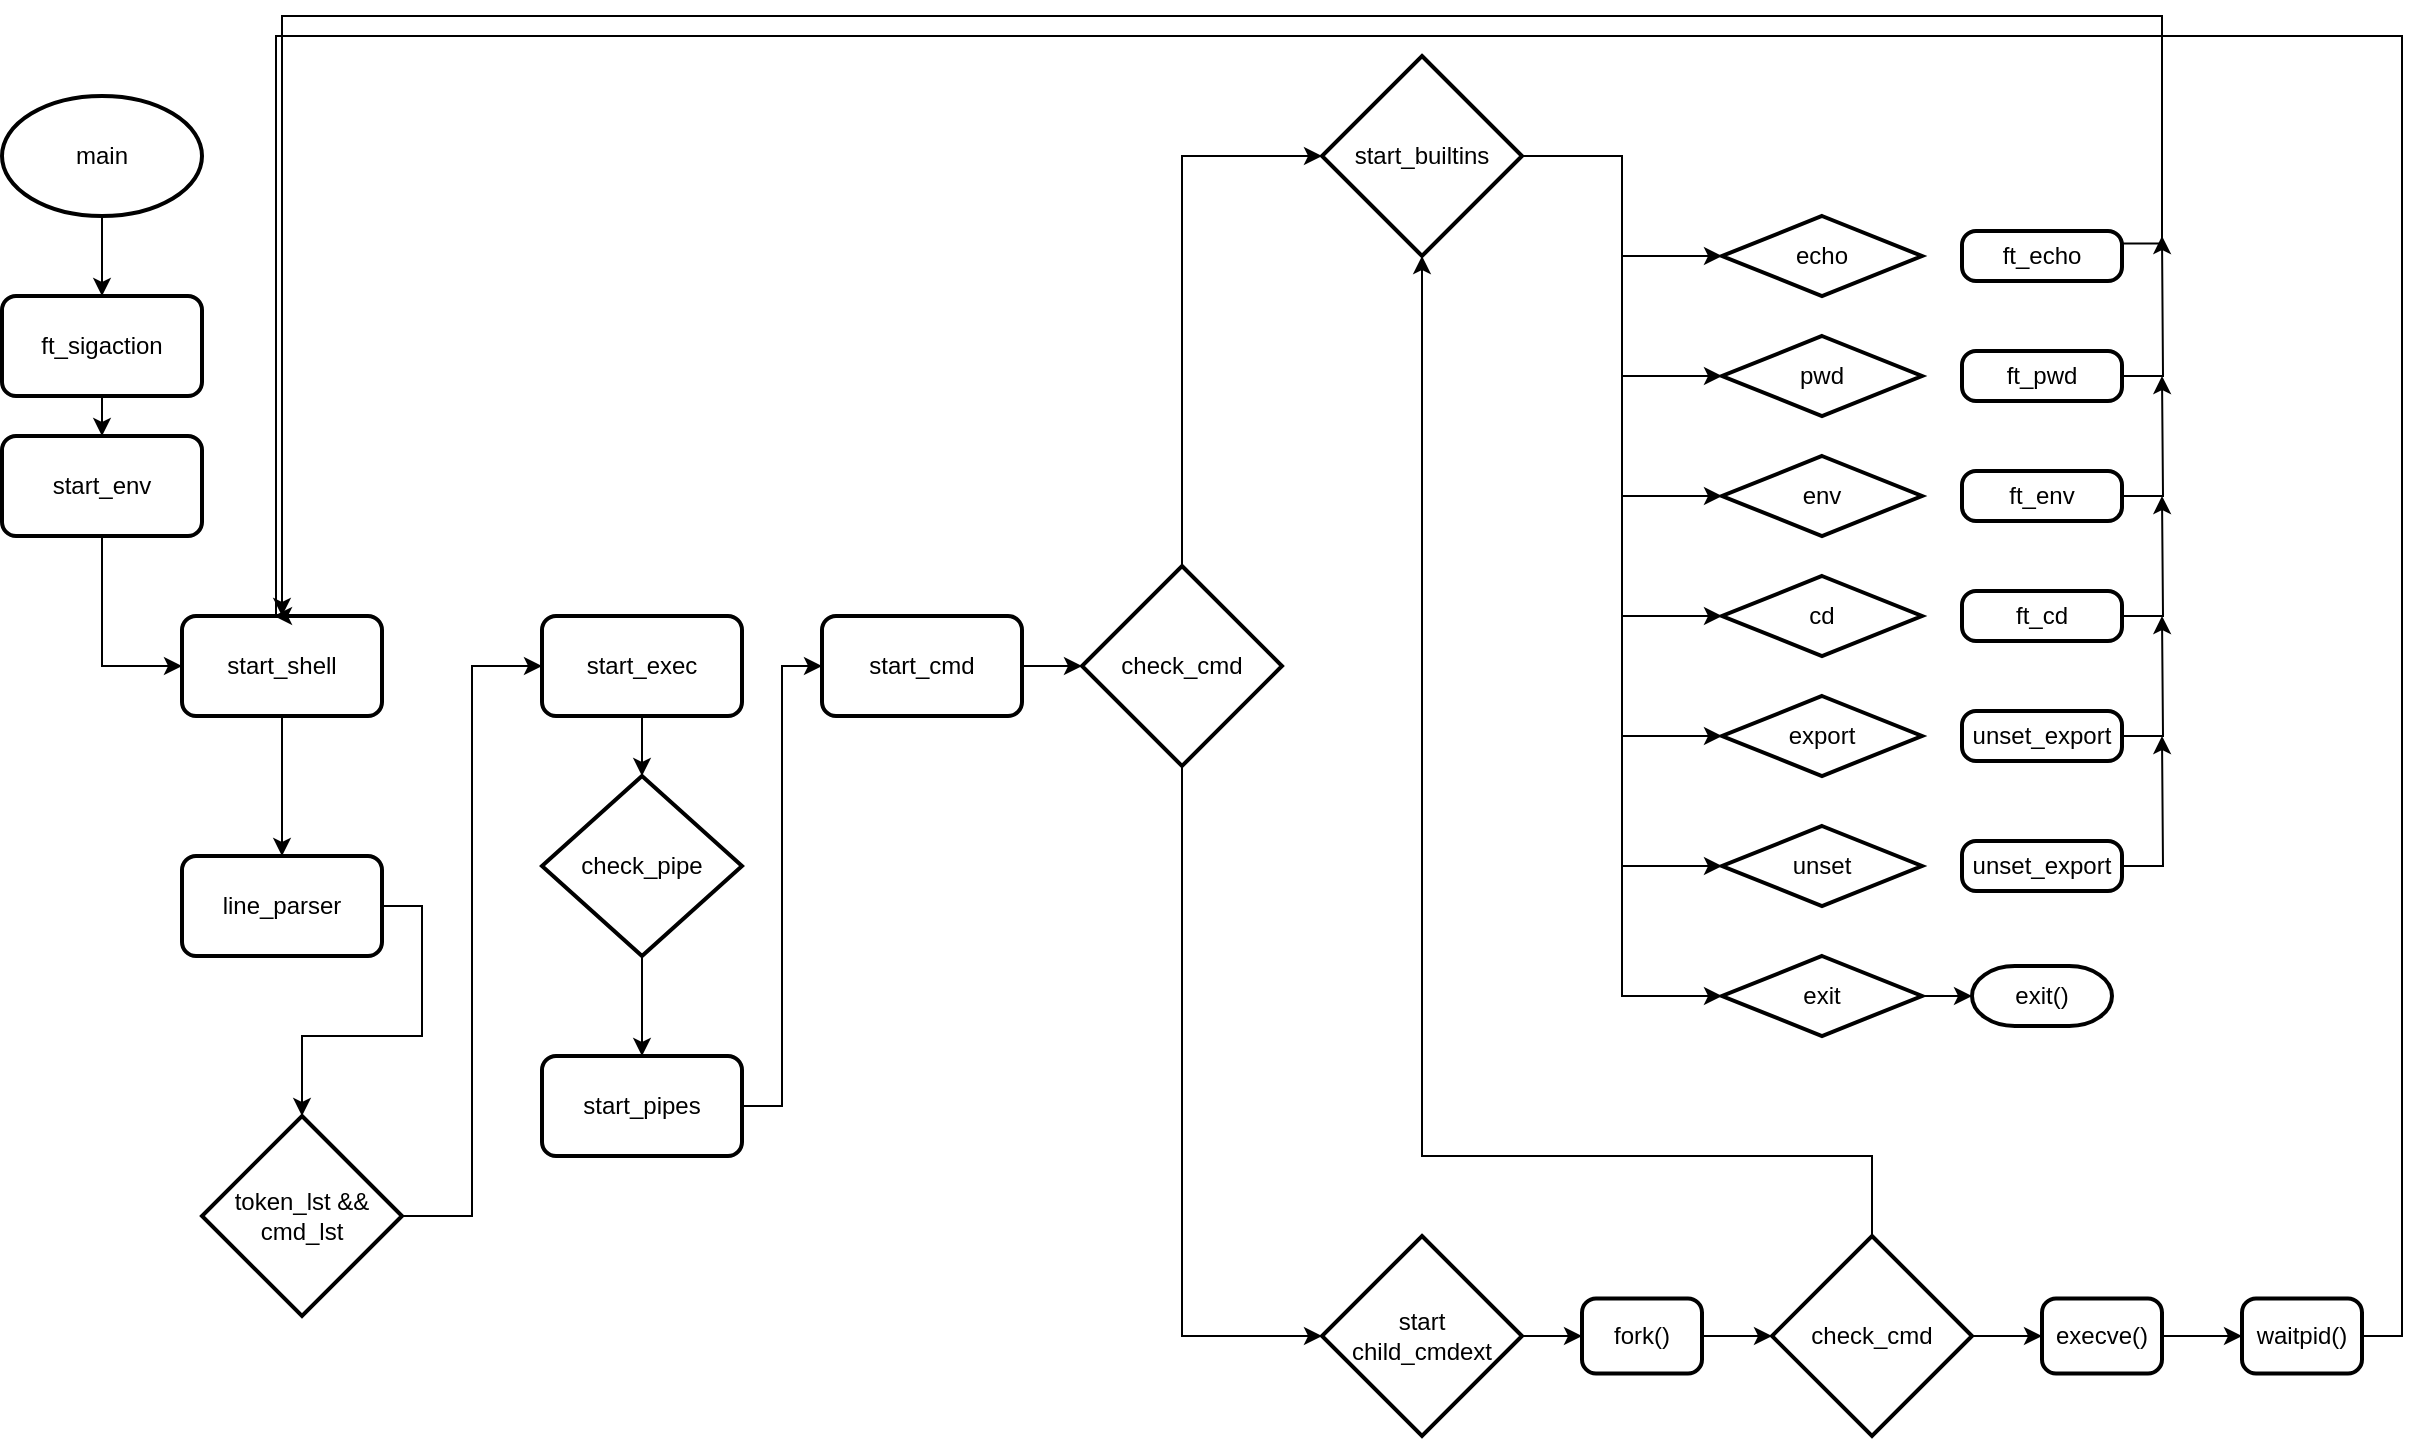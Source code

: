 <mxfile version="21.2.7" type="github">
  <diagram name="Página-1" id="pW3g8RfUsUve2e5VPUbd">
    <mxGraphModel dx="837" dy="1192" grid="1" gridSize="10" guides="1" tooltips="1" connect="1" arrows="1" fold="1" page="1" pageScale="1" pageWidth="1400" pageHeight="850" math="0" shadow="0">
      <root>
        <mxCell id="0" />
        <mxCell id="1" parent="0" />
        <mxCell id="eYnnE1rHSoS4j533D0Aq-7" style="edgeStyle=orthogonalEdgeStyle;rounded=0;orthogonalLoop=1;jettySize=auto;html=1;entryX=0.5;entryY=0;entryDx=0;entryDy=0;" edge="1" parent="1" source="eYnnE1rHSoS4j533D0Aq-2" target="eYnnE1rHSoS4j533D0Aq-6">
          <mxGeometry relative="1" as="geometry" />
        </mxCell>
        <mxCell id="eYnnE1rHSoS4j533D0Aq-2" value="main" style="strokeWidth=2;html=1;shape=mxgraph.flowchart.start_1;whiteSpace=wrap;" vertex="1" parent="1">
          <mxGeometry x="60" y="60" width="100" height="60" as="geometry" />
        </mxCell>
        <mxCell id="eYnnE1rHSoS4j533D0Aq-14" style="edgeStyle=orthogonalEdgeStyle;rounded=0;orthogonalLoop=1;jettySize=auto;html=1;exitX=1;exitY=0.5;exitDx=0;exitDy=0;entryX=0.5;entryY=0;entryDx=0;entryDy=0;entryPerimeter=0;" edge="1" parent="1" source="eYnnE1rHSoS4j533D0Aq-3" target="eYnnE1rHSoS4j533D0Aq-13">
          <mxGeometry relative="1" as="geometry">
            <mxPoint x="210" y="560" as="targetPoint" />
          </mxGeometry>
        </mxCell>
        <mxCell id="eYnnE1rHSoS4j533D0Aq-3" value="line_parser" style="rounded=1;whiteSpace=wrap;html=1;absoluteArcSize=1;arcSize=14;strokeWidth=2;" vertex="1" parent="1">
          <mxGeometry x="150" y="440" width="100" height="50" as="geometry" />
        </mxCell>
        <mxCell id="eYnnE1rHSoS4j533D0Aq-9" style="edgeStyle=orthogonalEdgeStyle;rounded=0;orthogonalLoop=1;jettySize=auto;html=1;exitX=0.5;exitY=1;exitDx=0;exitDy=0;entryX=0;entryY=0.5;entryDx=0;entryDy=0;" edge="1" parent="1" source="eYnnE1rHSoS4j533D0Aq-4" target="eYnnE1rHSoS4j533D0Aq-5">
          <mxGeometry relative="1" as="geometry" />
        </mxCell>
        <mxCell id="eYnnE1rHSoS4j533D0Aq-4" value="start_env" style="rounded=1;whiteSpace=wrap;html=1;absoluteArcSize=1;arcSize=14;strokeWidth=2;" vertex="1" parent="1">
          <mxGeometry x="60" y="230" width="100" height="50" as="geometry" />
        </mxCell>
        <mxCell id="eYnnE1rHSoS4j533D0Aq-29" style="edgeStyle=orthogonalEdgeStyle;rounded=0;orthogonalLoop=1;jettySize=auto;html=1;exitX=0.5;exitY=1;exitDx=0;exitDy=0;entryX=0.5;entryY=0;entryDx=0;entryDy=0;" edge="1" parent="1" source="eYnnE1rHSoS4j533D0Aq-5" target="eYnnE1rHSoS4j533D0Aq-3">
          <mxGeometry relative="1" as="geometry" />
        </mxCell>
        <mxCell id="eYnnE1rHSoS4j533D0Aq-5" value="start_shell" style="rounded=1;whiteSpace=wrap;html=1;absoluteArcSize=1;arcSize=14;strokeWidth=2;" vertex="1" parent="1">
          <mxGeometry x="150" y="320" width="100" height="50" as="geometry" />
        </mxCell>
        <mxCell id="eYnnE1rHSoS4j533D0Aq-8" style="edgeStyle=orthogonalEdgeStyle;rounded=0;orthogonalLoop=1;jettySize=auto;html=1;exitX=0.5;exitY=1;exitDx=0;exitDy=0;entryX=0.5;entryY=0;entryDx=0;entryDy=0;" edge="1" parent="1" source="eYnnE1rHSoS4j533D0Aq-6" target="eYnnE1rHSoS4j533D0Aq-4">
          <mxGeometry relative="1" as="geometry" />
        </mxCell>
        <mxCell id="eYnnE1rHSoS4j533D0Aq-6" value="ft_sigaction" style="rounded=1;whiteSpace=wrap;html=1;absoluteArcSize=1;arcSize=14;strokeWidth=2;" vertex="1" parent="1">
          <mxGeometry x="60" y="160" width="100" height="50" as="geometry" />
        </mxCell>
        <mxCell id="eYnnE1rHSoS4j533D0Aq-20" style="edgeStyle=orthogonalEdgeStyle;rounded=0;orthogonalLoop=1;jettySize=auto;html=1;exitX=0.5;exitY=1;exitDx=0;exitDy=0;entryX=0.5;entryY=0;entryDx=0;entryDy=0;entryPerimeter=0;" edge="1" parent="1" source="eYnnE1rHSoS4j533D0Aq-12" target="eYnnE1rHSoS4j533D0Aq-17">
          <mxGeometry relative="1" as="geometry" />
        </mxCell>
        <mxCell id="eYnnE1rHSoS4j533D0Aq-12" value="start_exec" style="rounded=1;whiteSpace=wrap;html=1;absoluteArcSize=1;arcSize=14;strokeWidth=2;" vertex="1" parent="1">
          <mxGeometry x="330" y="320" width="100" height="50" as="geometry" />
        </mxCell>
        <mxCell id="eYnnE1rHSoS4j533D0Aq-15" style="edgeStyle=orthogonalEdgeStyle;rounded=0;orthogonalLoop=1;jettySize=auto;html=1;exitX=1;exitY=0.5;exitDx=0;exitDy=0;exitPerimeter=0;entryX=0;entryY=0.5;entryDx=0;entryDy=0;" edge="1" parent="1" source="eYnnE1rHSoS4j533D0Aq-13" target="eYnnE1rHSoS4j533D0Aq-12">
          <mxGeometry relative="1" as="geometry" />
        </mxCell>
        <mxCell id="eYnnE1rHSoS4j533D0Aq-13" value="token_lst &amp;amp;&amp;amp; cmd_lst" style="strokeWidth=2;html=1;shape=mxgraph.flowchart.decision;whiteSpace=wrap;" vertex="1" parent="1">
          <mxGeometry x="160" y="570" width="100" height="100" as="geometry" />
        </mxCell>
        <mxCell id="eYnnE1rHSoS4j533D0Aq-32" style="edgeStyle=orthogonalEdgeStyle;rounded=0;orthogonalLoop=1;jettySize=auto;html=1;exitX=0.5;exitY=0;exitDx=0;exitDy=0;exitPerimeter=0;entryX=0;entryY=0.5;entryDx=0;entryDy=0;entryPerimeter=0;" edge="1" parent="1" source="eYnnE1rHSoS4j533D0Aq-16" target="eYnnE1rHSoS4j533D0Aq-30">
          <mxGeometry relative="1" as="geometry" />
        </mxCell>
        <mxCell id="eYnnE1rHSoS4j533D0Aq-33" style="edgeStyle=orthogonalEdgeStyle;rounded=0;orthogonalLoop=1;jettySize=auto;html=1;exitX=0.5;exitY=1;exitDx=0;exitDy=0;exitPerimeter=0;entryX=0;entryY=0.5;entryDx=0;entryDy=0;entryPerimeter=0;" edge="1" parent="1" source="eYnnE1rHSoS4j533D0Aq-16" target="eYnnE1rHSoS4j533D0Aq-31">
          <mxGeometry relative="1" as="geometry">
            <mxPoint x="650" y="510" as="sourcePoint" />
          </mxGeometry>
        </mxCell>
        <mxCell id="eYnnE1rHSoS4j533D0Aq-16" value="check_cmd" style="strokeWidth=2;html=1;shape=mxgraph.flowchart.decision;whiteSpace=wrap;" vertex="1" parent="1">
          <mxGeometry x="600" y="295" width="100" height="100" as="geometry" />
        </mxCell>
        <mxCell id="eYnnE1rHSoS4j533D0Aq-21" style="edgeStyle=orthogonalEdgeStyle;rounded=0;orthogonalLoop=1;jettySize=auto;html=1;exitX=0.5;exitY=1;exitDx=0;exitDy=0;exitPerimeter=0;entryX=0.5;entryY=0;entryDx=0;entryDy=0;" edge="1" parent="1" source="eYnnE1rHSoS4j533D0Aq-17" target="eYnnE1rHSoS4j533D0Aq-18">
          <mxGeometry relative="1" as="geometry" />
        </mxCell>
        <mxCell id="eYnnE1rHSoS4j533D0Aq-17" value="check_pipe" style="strokeWidth=2;html=1;shape=mxgraph.flowchart.decision;whiteSpace=wrap;" vertex="1" parent="1">
          <mxGeometry x="330" y="400" width="100" height="90" as="geometry" />
        </mxCell>
        <mxCell id="eYnnE1rHSoS4j533D0Aq-24" style="edgeStyle=orthogonalEdgeStyle;rounded=0;orthogonalLoop=1;jettySize=auto;html=1;exitX=1;exitY=0.5;exitDx=0;exitDy=0;entryX=0;entryY=0.5;entryDx=0;entryDy=0;" edge="1" parent="1" source="eYnnE1rHSoS4j533D0Aq-18" target="eYnnE1rHSoS4j533D0Aq-23">
          <mxGeometry relative="1" as="geometry" />
        </mxCell>
        <mxCell id="eYnnE1rHSoS4j533D0Aq-18" value="start_pipes" style="rounded=1;whiteSpace=wrap;html=1;absoluteArcSize=1;arcSize=14;strokeWidth=2;" vertex="1" parent="1">
          <mxGeometry x="330" y="540" width="100" height="50" as="geometry" />
        </mxCell>
        <mxCell id="eYnnE1rHSoS4j533D0Aq-26" style="edgeStyle=orthogonalEdgeStyle;rounded=0;orthogonalLoop=1;jettySize=auto;html=1;exitX=1;exitY=0.5;exitDx=0;exitDy=0;entryX=0;entryY=0.5;entryDx=0;entryDy=0;entryPerimeter=0;" edge="1" parent="1" source="eYnnE1rHSoS4j533D0Aq-23" target="eYnnE1rHSoS4j533D0Aq-16">
          <mxGeometry relative="1" as="geometry" />
        </mxCell>
        <mxCell id="eYnnE1rHSoS4j533D0Aq-23" value="start_cmd" style="rounded=1;whiteSpace=wrap;html=1;absoluteArcSize=1;arcSize=14;strokeWidth=2;" vertex="1" parent="1">
          <mxGeometry x="470" y="320" width="100" height="50" as="geometry" />
        </mxCell>
        <mxCell id="eYnnE1rHSoS4j533D0Aq-42" style="edgeStyle=orthogonalEdgeStyle;rounded=0;orthogonalLoop=1;jettySize=auto;html=1;exitX=1;exitY=0.5;exitDx=0;exitDy=0;exitPerimeter=0;entryX=0;entryY=0.5;entryDx=0;entryDy=0;entryPerimeter=0;" edge="1" parent="1" source="eYnnE1rHSoS4j533D0Aq-30" target="eYnnE1rHSoS4j533D0Aq-34">
          <mxGeometry relative="1" as="geometry" />
        </mxCell>
        <mxCell id="eYnnE1rHSoS4j533D0Aq-43" style="edgeStyle=orthogonalEdgeStyle;rounded=0;orthogonalLoop=1;jettySize=auto;html=1;exitX=1;exitY=0.5;exitDx=0;exitDy=0;exitPerimeter=0;entryX=0;entryY=0.5;entryDx=0;entryDy=0;entryPerimeter=0;" edge="1" parent="1" source="eYnnE1rHSoS4j533D0Aq-30" target="eYnnE1rHSoS4j533D0Aq-36">
          <mxGeometry relative="1" as="geometry" />
        </mxCell>
        <mxCell id="eYnnE1rHSoS4j533D0Aq-44" style="edgeStyle=orthogonalEdgeStyle;rounded=0;orthogonalLoop=1;jettySize=auto;html=1;exitX=1;exitY=0.5;exitDx=0;exitDy=0;exitPerimeter=0;entryX=0;entryY=0.5;entryDx=0;entryDy=0;entryPerimeter=0;" edge="1" parent="1" source="eYnnE1rHSoS4j533D0Aq-30" target="eYnnE1rHSoS4j533D0Aq-37">
          <mxGeometry relative="1" as="geometry" />
        </mxCell>
        <mxCell id="eYnnE1rHSoS4j533D0Aq-50" style="edgeStyle=orthogonalEdgeStyle;rounded=0;orthogonalLoop=1;jettySize=auto;html=1;exitX=1;exitY=0.5;exitDx=0;exitDy=0;exitPerimeter=0;entryX=0;entryY=0.5;entryDx=0;entryDy=0;entryPerimeter=0;" edge="1" parent="1" source="eYnnE1rHSoS4j533D0Aq-30" target="eYnnE1rHSoS4j533D0Aq-46">
          <mxGeometry relative="1" as="geometry" />
        </mxCell>
        <mxCell id="eYnnE1rHSoS4j533D0Aq-51" style="edgeStyle=orthogonalEdgeStyle;rounded=0;orthogonalLoop=1;jettySize=auto;html=1;exitX=1;exitY=0.5;exitDx=0;exitDy=0;exitPerimeter=0;entryX=0;entryY=0.5;entryDx=0;entryDy=0;entryPerimeter=0;" edge="1" parent="1" source="eYnnE1rHSoS4j533D0Aq-30" target="eYnnE1rHSoS4j533D0Aq-47">
          <mxGeometry relative="1" as="geometry" />
        </mxCell>
        <mxCell id="eYnnE1rHSoS4j533D0Aq-52" style="edgeStyle=orthogonalEdgeStyle;rounded=0;orthogonalLoop=1;jettySize=auto;html=1;exitX=1;exitY=0.5;exitDx=0;exitDy=0;exitPerimeter=0;entryX=0;entryY=0.5;entryDx=0;entryDy=0;entryPerimeter=0;" edge="1" parent="1" source="eYnnE1rHSoS4j533D0Aq-30" target="eYnnE1rHSoS4j533D0Aq-48">
          <mxGeometry relative="1" as="geometry" />
        </mxCell>
        <mxCell id="eYnnE1rHSoS4j533D0Aq-53" style="edgeStyle=orthogonalEdgeStyle;rounded=0;orthogonalLoop=1;jettySize=auto;html=1;exitX=1;exitY=0.5;exitDx=0;exitDy=0;exitPerimeter=0;entryX=0;entryY=0.5;entryDx=0;entryDy=0;entryPerimeter=0;" edge="1" parent="1" source="eYnnE1rHSoS4j533D0Aq-30" target="eYnnE1rHSoS4j533D0Aq-49">
          <mxGeometry relative="1" as="geometry" />
        </mxCell>
        <mxCell id="eYnnE1rHSoS4j533D0Aq-30" value="start_builtins" style="strokeWidth=2;html=1;shape=mxgraph.flowchart.decision;whiteSpace=wrap;" vertex="1" parent="1">
          <mxGeometry x="720" y="40" width="100" height="100" as="geometry" />
        </mxCell>
        <mxCell id="eYnnE1rHSoS4j533D0Aq-60" style="edgeStyle=orthogonalEdgeStyle;rounded=0;orthogonalLoop=1;jettySize=auto;html=1;exitX=1;exitY=0.5;exitDx=0;exitDy=0;exitPerimeter=0;entryX=0;entryY=0.5;entryDx=0;entryDy=0;" edge="1" parent="1" source="eYnnE1rHSoS4j533D0Aq-31" target="eYnnE1rHSoS4j533D0Aq-35">
          <mxGeometry relative="1" as="geometry" />
        </mxCell>
        <mxCell id="eYnnE1rHSoS4j533D0Aq-31" value="start&lt;br&gt;child_cmdext" style="strokeWidth=2;html=1;shape=mxgraph.flowchart.decision;whiteSpace=wrap;" vertex="1" parent="1">
          <mxGeometry x="720" y="630" width="100" height="100" as="geometry" />
        </mxCell>
        <mxCell id="eYnnE1rHSoS4j533D0Aq-34" value="echo" style="strokeWidth=2;html=1;shape=mxgraph.flowchart.decision;whiteSpace=wrap;" vertex="1" parent="1">
          <mxGeometry x="920" y="120" width="100" height="40" as="geometry" />
        </mxCell>
        <mxCell id="eYnnE1rHSoS4j533D0Aq-73" style="edgeStyle=orthogonalEdgeStyle;rounded=0;orthogonalLoop=1;jettySize=auto;html=1;exitX=1;exitY=0.5;exitDx=0;exitDy=0;entryX=0;entryY=0.5;entryDx=0;entryDy=0;entryPerimeter=0;" edge="1" parent="1" source="eYnnE1rHSoS4j533D0Aq-35" target="eYnnE1rHSoS4j533D0Aq-61">
          <mxGeometry relative="1" as="geometry" />
        </mxCell>
        <mxCell id="eYnnE1rHSoS4j533D0Aq-35" value="fork()" style="rounded=1;whiteSpace=wrap;html=1;absoluteArcSize=1;arcSize=14;strokeWidth=2;" vertex="1" parent="1">
          <mxGeometry x="850" y="661.25" width="60" height="37.5" as="geometry" />
        </mxCell>
        <mxCell id="eYnnE1rHSoS4j533D0Aq-36" value="pwd" style="strokeWidth=2;html=1;shape=mxgraph.flowchart.decision;whiteSpace=wrap;" vertex="1" parent="1">
          <mxGeometry x="920" y="180" width="100" height="40" as="geometry" />
        </mxCell>
        <mxCell id="eYnnE1rHSoS4j533D0Aq-37" value="env" style="strokeWidth=2;html=1;shape=mxgraph.flowchart.decision;whiteSpace=wrap;" vertex="1" parent="1">
          <mxGeometry x="920" y="240" width="100" height="40" as="geometry" />
        </mxCell>
        <mxCell id="eYnnE1rHSoS4j533D0Aq-58" style="edgeStyle=orthogonalEdgeStyle;rounded=0;orthogonalLoop=1;jettySize=auto;html=1;exitX=1;exitY=0.25;exitDx=0;exitDy=0;entryX=0.5;entryY=0;entryDx=0;entryDy=0;" edge="1" parent="1" source="eYnnE1rHSoS4j533D0Aq-39" target="eYnnE1rHSoS4j533D0Aq-5">
          <mxGeometry relative="1" as="geometry">
            <Array as="points">
              <mxPoint x="1140" y="134" />
              <mxPoint x="1140" y="20" />
              <mxPoint x="200" y="20" />
            </Array>
          </mxGeometry>
        </mxCell>
        <mxCell id="eYnnE1rHSoS4j533D0Aq-39" value="ft_echo" style="rounded=1;whiteSpace=wrap;html=1;absoluteArcSize=1;arcSize=14;strokeWidth=2;" vertex="1" parent="1">
          <mxGeometry x="1040" y="127.5" width="80" height="25" as="geometry" />
        </mxCell>
        <mxCell id="eYnnE1rHSoS4j533D0Aq-63" style="edgeStyle=orthogonalEdgeStyle;rounded=0;orthogonalLoop=1;jettySize=auto;html=1;exitX=1;exitY=0.5;exitDx=0;exitDy=0;" edge="1" parent="1" source="eYnnE1rHSoS4j533D0Aq-40">
          <mxGeometry relative="1" as="geometry">
            <mxPoint x="1140" y="130" as="targetPoint" />
          </mxGeometry>
        </mxCell>
        <mxCell id="eYnnE1rHSoS4j533D0Aq-40" value="ft_pwd" style="rounded=1;whiteSpace=wrap;html=1;absoluteArcSize=1;arcSize=14;strokeWidth=2;" vertex="1" parent="1">
          <mxGeometry x="1040" y="187.5" width="80" height="25" as="geometry" />
        </mxCell>
        <mxCell id="eYnnE1rHSoS4j533D0Aq-64" style="edgeStyle=orthogonalEdgeStyle;rounded=0;orthogonalLoop=1;jettySize=auto;html=1;exitX=1;exitY=0.5;exitDx=0;exitDy=0;" edge="1" parent="1" source="eYnnE1rHSoS4j533D0Aq-41">
          <mxGeometry relative="1" as="geometry">
            <mxPoint x="1140" y="200" as="targetPoint" />
          </mxGeometry>
        </mxCell>
        <mxCell id="eYnnE1rHSoS4j533D0Aq-41" value="ft_env" style="rounded=1;whiteSpace=wrap;html=1;absoluteArcSize=1;arcSize=14;strokeWidth=2;" vertex="1" parent="1">
          <mxGeometry x="1040" y="247.5" width="80" height="25" as="geometry" />
        </mxCell>
        <mxCell id="eYnnE1rHSoS4j533D0Aq-46" value="cd" style="strokeWidth=2;html=1;shape=mxgraph.flowchart.decision;whiteSpace=wrap;" vertex="1" parent="1">
          <mxGeometry x="920" y="300" width="100" height="40" as="geometry" />
        </mxCell>
        <mxCell id="eYnnE1rHSoS4j533D0Aq-47" value="export" style="strokeWidth=2;html=1;shape=mxgraph.flowchart.decision;whiteSpace=wrap;" vertex="1" parent="1">
          <mxGeometry x="920" y="360" width="100" height="40" as="geometry" />
        </mxCell>
        <mxCell id="eYnnE1rHSoS4j533D0Aq-48" value="unset" style="strokeWidth=2;html=1;shape=mxgraph.flowchart.decision;whiteSpace=wrap;" vertex="1" parent="1">
          <mxGeometry x="920" y="425" width="100" height="40" as="geometry" />
        </mxCell>
        <mxCell id="eYnnE1rHSoS4j533D0Aq-68" style="edgeStyle=orthogonalEdgeStyle;rounded=0;orthogonalLoop=1;jettySize=auto;html=1;exitX=1;exitY=0.5;exitDx=0;exitDy=0;exitPerimeter=0;entryX=0;entryY=0.5;entryDx=0;entryDy=0;entryPerimeter=0;" edge="1" parent="1" source="eYnnE1rHSoS4j533D0Aq-49" target="eYnnE1rHSoS4j533D0Aq-57">
          <mxGeometry relative="1" as="geometry" />
        </mxCell>
        <mxCell id="eYnnE1rHSoS4j533D0Aq-49" value="exit" style="strokeWidth=2;html=1;shape=mxgraph.flowchart.decision;whiteSpace=wrap;" vertex="1" parent="1">
          <mxGeometry x="920" y="490" width="100" height="40" as="geometry" />
        </mxCell>
        <mxCell id="eYnnE1rHSoS4j533D0Aq-65" style="edgeStyle=orthogonalEdgeStyle;rounded=0;orthogonalLoop=1;jettySize=auto;html=1;exitX=1;exitY=0.5;exitDx=0;exitDy=0;" edge="1" parent="1" source="eYnnE1rHSoS4j533D0Aq-54">
          <mxGeometry relative="1" as="geometry">
            <mxPoint x="1140" y="260" as="targetPoint" />
          </mxGeometry>
        </mxCell>
        <mxCell id="eYnnE1rHSoS4j533D0Aq-54" value="ft_cd" style="rounded=1;whiteSpace=wrap;html=1;absoluteArcSize=1;arcSize=14;strokeWidth=2;" vertex="1" parent="1">
          <mxGeometry x="1040" y="307.5" width="80" height="25" as="geometry" />
        </mxCell>
        <mxCell id="eYnnE1rHSoS4j533D0Aq-66" style="edgeStyle=orthogonalEdgeStyle;rounded=0;orthogonalLoop=1;jettySize=auto;html=1;exitX=1;exitY=0.5;exitDx=0;exitDy=0;" edge="1" parent="1" source="eYnnE1rHSoS4j533D0Aq-55">
          <mxGeometry relative="1" as="geometry">
            <mxPoint x="1140" y="320" as="targetPoint" />
          </mxGeometry>
        </mxCell>
        <mxCell id="eYnnE1rHSoS4j533D0Aq-55" value="unset_export" style="rounded=1;whiteSpace=wrap;html=1;absoluteArcSize=1;arcSize=14;strokeWidth=2;" vertex="1" parent="1">
          <mxGeometry x="1040" y="367.5" width="80" height="25" as="geometry" />
        </mxCell>
        <mxCell id="eYnnE1rHSoS4j533D0Aq-67" style="edgeStyle=orthogonalEdgeStyle;rounded=0;orthogonalLoop=1;jettySize=auto;html=1;exitX=1;exitY=0.5;exitDx=0;exitDy=0;" edge="1" parent="1" source="eYnnE1rHSoS4j533D0Aq-56">
          <mxGeometry relative="1" as="geometry">
            <mxPoint x="1140" y="380" as="targetPoint" />
          </mxGeometry>
        </mxCell>
        <mxCell id="eYnnE1rHSoS4j533D0Aq-56" value="unset_export" style="rounded=1;whiteSpace=wrap;html=1;absoluteArcSize=1;arcSize=14;strokeWidth=2;" vertex="1" parent="1">
          <mxGeometry x="1040" y="432.5" width="80" height="25" as="geometry" />
        </mxCell>
        <mxCell id="eYnnE1rHSoS4j533D0Aq-57" value="exit()" style="strokeWidth=2;html=1;shape=mxgraph.flowchart.terminator;whiteSpace=wrap;" vertex="1" parent="1">
          <mxGeometry x="1045" y="495" width="70" height="30" as="geometry" />
        </mxCell>
        <mxCell id="eYnnE1rHSoS4j533D0Aq-62" style="edgeStyle=orthogonalEdgeStyle;rounded=0;orthogonalLoop=1;jettySize=auto;html=1;exitX=0.5;exitY=0;exitDx=0;exitDy=0;exitPerimeter=0;entryX=0.5;entryY=1;entryDx=0;entryDy=0;entryPerimeter=0;" edge="1" parent="1" source="eYnnE1rHSoS4j533D0Aq-61" target="eYnnE1rHSoS4j533D0Aq-30">
          <mxGeometry relative="1" as="geometry">
            <Array as="points">
              <mxPoint x="995" y="590" />
              <mxPoint x="770" y="590" />
            </Array>
          </mxGeometry>
        </mxCell>
        <mxCell id="eYnnE1rHSoS4j533D0Aq-71" style="edgeStyle=orthogonalEdgeStyle;rounded=0;orthogonalLoop=1;jettySize=auto;html=1;exitX=1;exitY=0.5;exitDx=0;exitDy=0;exitPerimeter=0;entryX=0;entryY=0.5;entryDx=0;entryDy=0;" edge="1" parent="1" source="eYnnE1rHSoS4j533D0Aq-61" target="eYnnE1rHSoS4j533D0Aq-69">
          <mxGeometry relative="1" as="geometry" />
        </mxCell>
        <mxCell id="eYnnE1rHSoS4j533D0Aq-61" value="check_cmd" style="strokeWidth=2;html=1;shape=mxgraph.flowchart.decision;whiteSpace=wrap;" vertex="1" parent="1">
          <mxGeometry x="945" y="630" width="100" height="100" as="geometry" />
        </mxCell>
        <mxCell id="eYnnE1rHSoS4j533D0Aq-72" style="edgeStyle=orthogonalEdgeStyle;rounded=0;orthogonalLoop=1;jettySize=auto;html=1;exitX=1;exitY=0.5;exitDx=0;exitDy=0;entryX=0;entryY=0.5;entryDx=0;entryDy=0;" edge="1" parent="1" source="eYnnE1rHSoS4j533D0Aq-69" target="eYnnE1rHSoS4j533D0Aq-70">
          <mxGeometry relative="1" as="geometry" />
        </mxCell>
        <mxCell id="eYnnE1rHSoS4j533D0Aq-69" value="execve()" style="rounded=1;whiteSpace=wrap;html=1;absoluteArcSize=1;arcSize=14;strokeWidth=2;" vertex="1" parent="1">
          <mxGeometry x="1080" y="661.25" width="60" height="37.5" as="geometry" />
        </mxCell>
        <mxCell id="eYnnE1rHSoS4j533D0Aq-77" style="edgeStyle=orthogonalEdgeStyle;rounded=0;orthogonalLoop=1;jettySize=auto;html=1;exitX=1;exitY=0.5;exitDx=0;exitDy=0;" edge="1" parent="1" source="eYnnE1rHSoS4j533D0Aq-70">
          <mxGeometry relative="1" as="geometry">
            <mxPoint x="196" y="320" as="targetPoint" />
            <Array as="points">
              <mxPoint x="1260" y="680" />
              <mxPoint x="1260" y="30" />
              <mxPoint x="197" y="30" />
            </Array>
          </mxGeometry>
        </mxCell>
        <mxCell id="eYnnE1rHSoS4j533D0Aq-70" value="waitpid()" style="rounded=1;whiteSpace=wrap;html=1;absoluteArcSize=1;arcSize=14;strokeWidth=2;" vertex="1" parent="1">
          <mxGeometry x="1180" y="661.25" width="60" height="37.5" as="geometry" />
        </mxCell>
      </root>
    </mxGraphModel>
  </diagram>
</mxfile>
